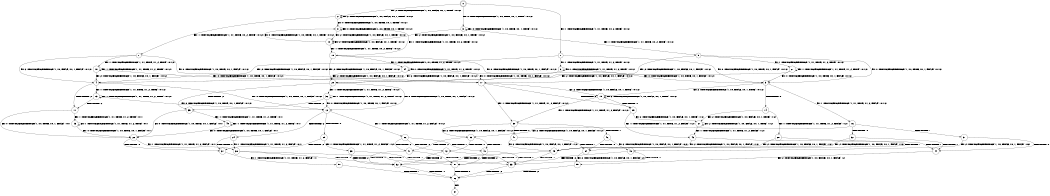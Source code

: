 digraph BCG {
size = "7, 10.5";
center = TRUE;
node [shape = circle];
0 [peripheries = 2];
0 -> 1 [label = "EX !1 !ATOMIC_EXCH_BRANCH (1, +1, TRUE, +0, 2, TRUE) !:0:1:2:"];
0 -> 2 [label = "EX !2 !ATOMIC_EXCH_BRANCH (1, +0, FALSE, +0, 1, TRUE) !:0:1:2:"];
0 -> 3 [label = "EX !0 !ATOMIC_EXCH_BRANCH (1, +0, TRUE, +0, 1, TRUE) !:0:1:2:"];
1 -> 4 [label = "EX !2 !ATOMIC_EXCH_BRANCH (1, +0, FALSE, +0, 1, FALSE) !:0:1:2:"];
1 -> 5 [label = "EX !0 !ATOMIC_EXCH_BRANCH (1, +0, TRUE, +0, 1, FALSE) !:0:1:2:"];
1 -> 6 [label = "EX !1 !ATOMIC_EXCH_BRANCH (1, +1, TRUE, +1, 2, TRUE) !:0:1:2:"];
2 -> 7 [label = "EX !1 !ATOMIC_EXCH_BRANCH (1, +1, TRUE, +0, 2, TRUE) !:0:1:2:"];
2 -> 8 [label = "EX !0 !ATOMIC_EXCH_BRANCH (1, +0, TRUE, +0, 1, TRUE) !:0:1:2:"];
2 -> 2 [label = "EX !2 !ATOMIC_EXCH_BRANCH (1, +0, FALSE, +0, 1, TRUE) !:0:1:2:"];
3 -> 9 [label = "EX !1 !ATOMIC_EXCH_BRANCH (1, +1, TRUE, +0, 2, TRUE) !:0:1:2:"];
3 -> 10 [label = "EX !2 !ATOMIC_EXCH_BRANCH (1, +0, FALSE, +0, 1, TRUE) !:0:1:2:"];
3 -> 3 [label = "EX !0 !ATOMIC_EXCH_BRANCH (1, +0, TRUE, +0, 1, TRUE) !:0:1:2:"];
4 -> 11 [label = "TERMINATE !2"];
4 -> 12 [label = "EX !0 !ATOMIC_EXCH_BRANCH (1, +0, TRUE, +0, 1, FALSE) !:0:1:2:"];
4 -> 13 [label = "EX !1 !ATOMIC_EXCH_BRANCH (1, +1, TRUE, +1, 2, TRUE) !:0:1:2:"];
5 -> 14 [label = "TERMINATE !0"];
5 -> 15 [label = "EX !2 !ATOMIC_EXCH_BRANCH (1, +0, FALSE, +0, 1, TRUE) !:0:1:2:"];
5 -> 16 [label = "EX !1 !ATOMIC_EXCH_BRANCH (1, +1, TRUE, +1, 2, FALSE) !:0:1:2:"];
6 -> 4 [label = "EX !2 !ATOMIC_EXCH_BRANCH (1, +0, FALSE, +0, 1, FALSE) !:0:1:2:"];
6 -> 5 [label = "EX !0 !ATOMIC_EXCH_BRANCH (1, +0, TRUE, +0, 1, FALSE) !:0:1:2:"];
6 -> 6 [label = "EX !1 !ATOMIC_EXCH_BRANCH (1, +1, TRUE, +1, 2, TRUE) !:0:1:2:"];
7 -> 17 [label = "EX !0 !ATOMIC_EXCH_BRANCH (1, +0, TRUE, +0, 1, FALSE) !:0:1:2:"];
7 -> 4 [label = "EX !2 !ATOMIC_EXCH_BRANCH (1, +0, FALSE, +0, 1, FALSE) !:0:1:2:"];
7 -> 18 [label = "EX !1 !ATOMIC_EXCH_BRANCH (1, +1, TRUE, +1, 2, TRUE) !:0:1:2:"];
8 -> 19 [label = "EX !1 !ATOMIC_EXCH_BRANCH (1, +1, TRUE, +0, 2, TRUE) !:0:1:2:"];
8 -> 10 [label = "EX !2 !ATOMIC_EXCH_BRANCH (1, +0, FALSE, +0, 1, TRUE) !:0:1:2:"];
8 -> 8 [label = "EX !0 !ATOMIC_EXCH_BRANCH (1, +0, TRUE, +0, 1, TRUE) !:0:1:2:"];
9 -> 20 [label = "EX !2 !ATOMIC_EXCH_BRANCH (1, +0, FALSE, +0, 1, FALSE) !:0:1:2:"];
9 -> 21 [label = "EX !1 !ATOMIC_EXCH_BRANCH (1, +1, TRUE, +1, 2, TRUE) !:0:1:2:"];
9 -> 5 [label = "EX !0 !ATOMIC_EXCH_BRANCH (1, +0, TRUE, +0, 1, FALSE) !:0:1:2:"];
10 -> 19 [label = "EX !1 !ATOMIC_EXCH_BRANCH (1, +1, TRUE, +0, 2, TRUE) !:0:1:2:"];
10 -> 10 [label = "EX !2 !ATOMIC_EXCH_BRANCH (1, +0, FALSE, +0, 1, TRUE) !:0:1:2:"];
10 -> 8 [label = "EX !0 !ATOMIC_EXCH_BRANCH (1, +0, TRUE, +0, 1, TRUE) !:0:1:2:"];
11 -> 22 [label = "EX !0 !ATOMIC_EXCH_BRANCH (1, +0, TRUE, +0, 1, FALSE) !:0:1:"];
11 -> 23 [label = "EX !1 !ATOMIC_EXCH_BRANCH (1, +1, TRUE, +1, 2, TRUE) !:0:1:"];
12 -> 24 [label = "TERMINATE !2"];
12 -> 25 [label = "TERMINATE !0"];
12 -> 26 [label = "EX !1 !ATOMIC_EXCH_BRANCH (1, +1, TRUE, +1, 2, FALSE) !:0:1:2:"];
13 -> 11 [label = "TERMINATE !2"];
13 -> 12 [label = "EX !0 !ATOMIC_EXCH_BRANCH (1, +0, TRUE, +0, 1, FALSE) !:0:1:2:"];
13 -> 13 [label = "EX !1 !ATOMIC_EXCH_BRANCH (1, +1, TRUE, +1, 2, TRUE) !:0:1:2:"];
14 -> 27 [label = "EX !2 !ATOMIC_EXCH_BRANCH (1, +0, FALSE, +0, 1, TRUE) !:1:2:"];
14 -> 28 [label = "EX !1 !ATOMIC_EXCH_BRANCH (1, +1, TRUE, +1, 2, FALSE) !:1:2:"];
15 -> 29 [label = "TERMINATE !0"];
15 -> 15 [label = "EX !2 !ATOMIC_EXCH_BRANCH (1, +0, FALSE, +0, 1, TRUE) !:0:1:2:"];
15 -> 30 [label = "EX !1 !ATOMIC_EXCH_BRANCH (1, +1, TRUE, +1, 2, FALSE) !:0:1:2:"];
16 -> 31 [label = "TERMINATE !1"];
16 -> 32 [label = "TERMINATE !0"];
16 -> 33 [label = "EX !2 !ATOMIC_EXCH_BRANCH (1, +0, FALSE, +0, 1, FALSE) !:0:1:2:"];
17 -> 29 [label = "TERMINATE !0"];
17 -> 15 [label = "EX !2 !ATOMIC_EXCH_BRANCH (1, +0, FALSE, +0, 1, TRUE) !:0:1:2:"];
17 -> 30 [label = "EX !1 !ATOMIC_EXCH_BRANCH (1, +1, TRUE, +1, 2, FALSE) !:0:1:2:"];
18 -> 17 [label = "EX !0 !ATOMIC_EXCH_BRANCH (1, +0, TRUE, +0, 1, FALSE) !:0:1:2:"];
18 -> 4 [label = "EX !2 !ATOMIC_EXCH_BRANCH (1, +0, FALSE, +0, 1, FALSE) !:0:1:2:"];
18 -> 18 [label = "EX !1 !ATOMIC_EXCH_BRANCH (1, +1, TRUE, +1, 2, TRUE) !:0:1:2:"];
19 -> 20 [label = "EX !2 !ATOMIC_EXCH_BRANCH (1, +0, FALSE, +0, 1, FALSE) !:0:1:2:"];
19 -> 34 [label = "EX !1 !ATOMIC_EXCH_BRANCH (1, +1, TRUE, +1, 2, TRUE) !:0:1:2:"];
19 -> 17 [label = "EX !0 !ATOMIC_EXCH_BRANCH (1, +0, TRUE, +0, 1, FALSE) !:0:1:2:"];
20 -> 35 [label = "TERMINATE !2"];
20 -> 36 [label = "EX !1 !ATOMIC_EXCH_BRANCH (1, +1, TRUE, +1, 2, TRUE) !:0:1:2:"];
20 -> 12 [label = "EX !0 !ATOMIC_EXCH_BRANCH (1, +0, TRUE, +0, 1, FALSE) !:0:1:2:"];
21 -> 20 [label = "EX !2 !ATOMIC_EXCH_BRANCH (1, +0, FALSE, +0, 1, FALSE) !:0:1:2:"];
21 -> 21 [label = "EX !1 !ATOMIC_EXCH_BRANCH (1, +1, TRUE, +1, 2, TRUE) !:0:1:2:"];
21 -> 5 [label = "EX !0 !ATOMIC_EXCH_BRANCH (1, +0, TRUE, +0, 1, FALSE) !:0:1:2:"];
22 -> 37 [label = "TERMINATE !0"];
22 -> 38 [label = "EX !1 !ATOMIC_EXCH_BRANCH (1, +1, TRUE, +1, 2, FALSE) !:0:1:"];
23 -> 22 [label = "EX !0 !ATOMIC_EXCH_BRANCH (1, +0, TRUE, +0, 1, FALSE) !:0:1:"];
23 -> 23 [label = "EX !1 !ATOMIC_EXCH_BRANCH (1, +1, TRUE, +1, 2, TRUE) !:0:1:"];
24 -> 37 [label = "TERMINATE !0"];
24 -> 38 [label = "EX !1 !ATOMIC_EXCH_BRANCH (1, +1, TRUE, +1, 2, FALSE) !:0:1:"];
25 -> 37 [label = "TERMINATE !2"];
25 -> 39 [label = "EX !1 !ATOMIC_EXCH_BRANCH (1, +1, TRUE, +1, 2, FALSE) !:1:2:"];
26 -> 40 [label = "TERMINATE !1"];
26 -> 41 [label = "TERMINATE !2"];
26 -> 42 [label = "TERMINATE !0"];
27 -> 27 [label = "EX !2 !ATOMIC_EXCH_BRANCH (1, +0, FALSE, +0, 1, TRUE) !:1:2:"];
27 -> 43 [label = "EX !1 !ATOMIC_EXCH_BRANCH (1, +1, TRUE, +1, 2, FALSE) !:1:2:"];
28 -> 44 [label = "TERMINATE !1"];
28 -> 45 [label = "EX !2 !ATOMIC_EXCH_BRANCH (1, +0, FALSE, +0, 1, FALSE) !:1:2:"];
29 -> 27 [label = "EX !2 !ATOMIC_EXCH_BRANCH (1, +0, FALSE, +0, 1, TRUE) !:1:2:"];
29 -> 43 [label = "EX !1 !ATOMIC_EXCH_BRANCH (1, +1, TRUE, +1, 2, FALSE) !:1:2:"];
30 -> 46 [label = "TERMINATE !1"];
30 -> 47 [label = "TERMINATE !0"];
30 -> 33 [label = "EX !2 !ATOMIC_EXCH_BRANCH (1, +0, FALSE, +0, 1, FALSE) !:0:1:2:"];
31 -> 44 [label = "TERMINATE !0"];
31 -> 48 [label = "EX !2 !ATOMIC_EXCH_BRANCH (1, +0, FALSE, +0, 1, FALSE) !:0:2:"];
32 -> 44 [label = "TERMINATE !1"];
32 -> 45 [label = "EX !2 !ATOMIC_EXCH_BRANCH (1, +0, FALSE, +0, 1, FALSE) !:1:2:"];
33 -> 40 [label = "TERMINATE !1"];
33 -> 41 [label = "TERMINATE !2"];
33 -> 42 [label = "TERMINATE !0"];
34 -> 20 [label = "EX !2 !ATOMIC_EXCH_BRANCH (1, +0, FALSE, +0, 1, FALSE) !:0:1:2:"];
34 -> 34 [label = "EX !1 !ATOMIC_EXCH_BRANCH (1, +1, TRUE, +1, 2, TRUE) !:0:1:2:"];
34 -> 17 [label = "EX !0 !ATOMIC_EXCH_BRANCH (1, +0, TRUE, +0, 1, FALSE) !:0:1:2:"];
35 -> 49 [label = "EX !1 !ATOMIC_EXCH_BRANCH (1, +1, TRUE, +1, 2, TRUE) !:0:1:"];
35 -> 22 [label = "EX !0 !ATOMIC_EXCH_BRANCH (1, +0, TRUE, +0, 1, FALSE) !:0:1:"];
36 -> 35 [label = "TERMINATE !2"];
36 -> 36 [label = "EX !1 !ATOMIC_EXCH_BRANCH (1, +1, TRUE, +1, 2, TRUE) !:0:1:2:"];
36 -> 12 [label = "EX !0 !ATOMIC_EXCH_BRANCH (1, +0, TRUE, +0, 1, FALSE) !:0:1:2:"];
37 -> 50 [label = "EX !1 !ATOMIC_EXCH_BRANCH (1, +1, TRUE, +1, 2, FALSE) !:1:"];
38 -> 51 [label = "TERMINATE !1"];
38 -> 52 [label = "TERMINATE !0"];
39 -> 53 [label = "TERMINATE !1"];
39 -> 52 [label = "TERMINATE !2"];
40 -> 51 [label = "TERMINATE !2"];
40 -> 53 [label = "TERMINATE !0"];
41 -> 51 [label = "TERMINATE !1"];
41 -> 52 [label = "TERMINATE !0"];
42 -> 53 [label = "TERMINATE !1"];
42 -> 52 [label = "TERMINATE !2"];
43 -> 54 [label = "TERMINATE !1"];
43 -> 45 [label = "EX !2 !ATOMIC_EXCH_BRANCH (1, +0, FALSE, +0, 1, FALSE) !:1:2:"];
44 -> 55 [label = "EX !2 !ATOMIC_EXCH_BRANCH (1, +0, FALSE, +0, 1, FALSE) !:2:"];
45 -> 53 [label = "TERMINATE !1"];
45 -> 52 [label = "TERMINATE !2"];
46 -> 54 [label = "TERMINATE !0"];
46 -> 48 [label = "EX !2 !ATOMIC_EXCH_BRANCH (1, +0, FALSE, +0, 1, FALSE) !:0:2:"];
47 -> 54 [label = "TERMINATE !1"];
47 -> 45 [label = "EX !2 !ATOMIC_EXCH_BRANCH (1, +0, FALSE, +0, 1, FALSE) !:1:2:"];
48 -> 51 [label = "TERMINATE !2"];
48 -> 53 [label = "TERMINATE !0"];
49 -> 49 [label = "EX !1 !ATOMIC_EXCH_BRANCH (1, +1, TRUE, +1, 2, TRUE) !:0:1:"];
49 -> 22 [label = "EX !0 !ATOMIC_EXCH_BRANCH (1, +0, TRUE, +0, 1, FALSE) !:0:1:"];
50 -> 56 [label = "TERMINATE !1"];
51 -> 56 [label = "TERMINATE !0"];
52 -> 56 [label = "TERMINATE !1"];
53 -> 56 [label = "TERMINATE !2"];
54 -> 55 [label = "EX !2 !ATOMIC_EXCH_BRANCH (1, +0, FALSE, +0, 1, FALSE) !:2:"];
55 -> 56 [label = "TERMINATE !2"];
56 -> 57 [label = "exit"];
}
